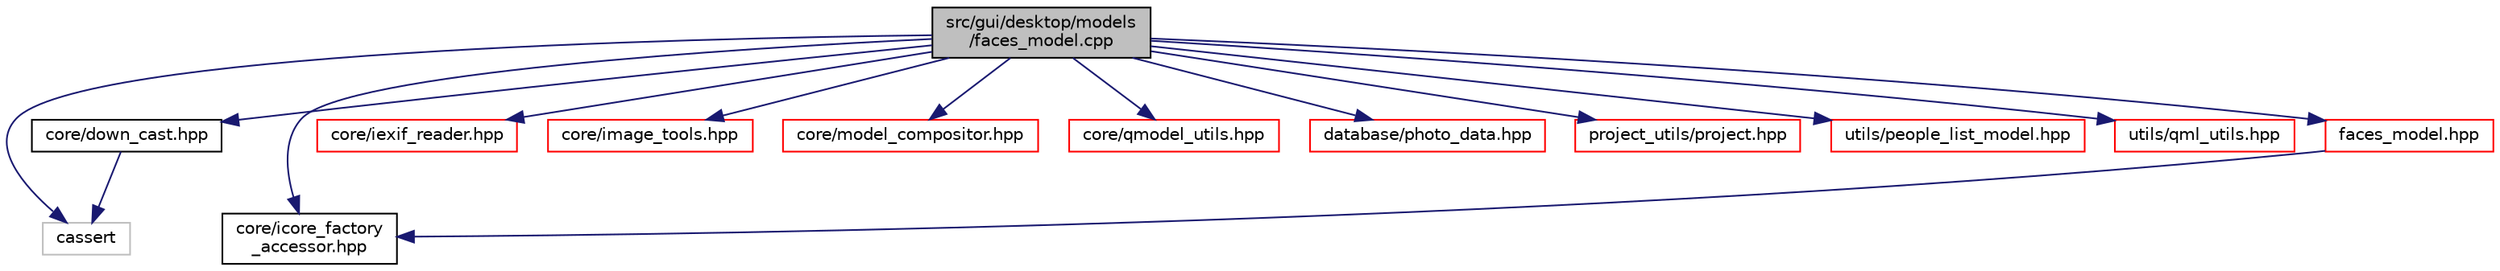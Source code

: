 digraph "src/gui/desktop/models/faces_model.cpp"
{
 // LATEX_PDF_SIZE
  edge [fontname="Helvetica",fontsize="10",labelfontname="Helvetica",labelfontsize="10"];
  node [fontname="Helvetica",fontsize="10",shape=record];
  Node1 [label="src/gui/desktop/models\l/faces_model.cpp",height=0.2,width=0.4,color="black", fillcolor="grey75", style="filled", fontcolor="black",tooltip=" "];
  Node1 -> Node2 [color="midnightblue",fontsize="10",style="solid",fontname="Helvetica"];
  Node2 [label="cassert",height=0.2,width=0.4,color="grey75", fillcolor="white", style="filled",tooltip=" "];
  Node1 -> Node3 [color="midnightblue",fontsize="10",style="solid",fontname="Helvetica"];
  Node3 [label="core/down_cast.hpp",height=0.2,width=0.4,color="black", fillcolor="white", style="filled",URL="$down__cast_8hpp.html",tooltip=" "];
  Node3 -> Node2 [color="midnightblue",fontsize="10",style="solid",fontname="Helvetica"];
  Node1 -> Node4 [color="midnightblue",fontsize="10",style="solid",fontname="Helvetica"];
  Node4 [label="core/icore_factory\l_accessor.hpp",height=0.2,width=0.4,color="black", fillcolor="white", style="filled",URL="$icore__factory__accessor_8hpp.html",tooltip=" "];
  Node1 -> Node5 [color="midnightblue",fontsize="10",style="solid",fontname="Helvetica"];
  Node5 [label="core/iexif_reader.hpp",height=0.2,width=0.4,color="red", fillcolor="white", style="filled",URL="$iexif__reader_8hpp.html",tooltip=" "];
  Node1 -> Node17 [color="midnightblue",fontsize="10",style="solid",fontname="Helvetica"];
  Node17 [label="core/image_tools.hpp",height=0.2,width=0.4,color="red", fillcolor="white", style="filled",URL="$image__tools_8hpp.html",tooltip=" "];
  Node1 -> Node20 [color="midnightblue",fontsize="10",style="solid",fontname="Helvetica"];
  Node20 [label="core/model_compositor.hpp",height=0.2,width=0.4,color="red", fillcolor="white", style="filled",URL="$model__compositor_8hpp.html",tooltip=" "];
  Node1 -> Node24 [color="midnightblue",fontsize="10",style="solid",fontname="Helvetica"];
  Node24 [label="core/qmodel_utils.hpp",height=0.2,width=0.4,color="red", fillcolor="white", style="filled",URL="$qmodel__utils_8hpp.html",tooltip=" "];
  Node1 -> Node29 [color="midnightblue",fontsize="10",style="solid",fontname="Helvetica"];
  Node29 [label="database/photo_data.hpp",height=0.2,width=0.4,color="red", fillcolor="white", style="filled",URL="$photo__data_8hpp.html",tooltip=" "];
  Node1 -> Node39 [color="midnightblue",fontsize="10",style="solid",fontname="Helvetica"];
  Node39 [label="project_utils/project.hpp",height=0.2,width=0.4,color="red", fillcolor="white", style="filled",URL="$project_8hpp.html",tooltip=" "];
  Node1 -> Node42 [color="midnightblue",fontsize="10",style="solid",fontname="Helvetica"];
  Node42 [label="utils/people_list_model.hpp",height=0.2,width=0.4,color="red", fillcolor="white", style="filled",URL="$people__list__model_8hpp.html",tooltip=" "];
  Node1 -> Node43 [color="midnightblue",fontsize="10",style="solid",fontname="Helvetica"];
  Node43 [label="utils/qml_utils.hpp",height=0.2,width=0.4,color="red", fillcolor="white", style="filled",URL="$qml__utils_8hpp.html",tooltip=" "];
  Node1 -> Node62 [color="midnightblue",fontsize="10",style="solid",fontname="Helvetica"];
  Node62 [label="faces_model.hpp",height=0.2,width=0.4,color="red", fillcolor="white", style="filled",URL="$faces__model_8hpp.html",tooltip=" "];
  Node62 -> Node4 [color="midnightblue",fontsize="10",style="solid",fontname="Helvetica"];
}
